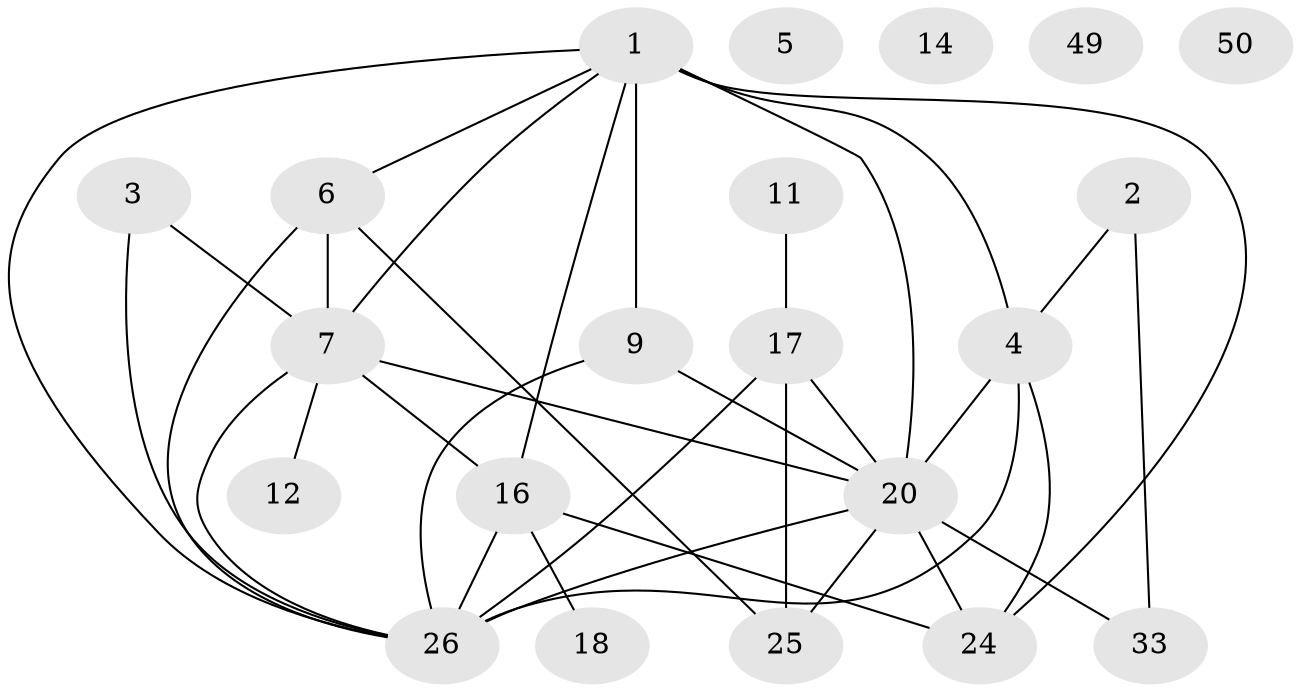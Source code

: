 // original degree distribution, {5: 0.10909090909090909, 2: 0.2545454545454545, 3: 0.18181818181818182, 4: 0.14545454545454545, 1: 0.16363636363636364, 6: 0.07272727272727272, 0: 0.05454545454545454, 7: 0.01818181818181818}
// Generated by graph-tools (version 1.1) at 2025/16/03/04/25 18:16:30]
// undirected, 21 vertices, 35 edges
graph export_dot {
graph [start="1"]
  node [color=gray90,style=filled];
  1 [super="+10+22"];
  2 [super="+13"];
  3 [super="+39+29"];
  4 [super="+8+31"];
  5 [super="+23"];
  6 [super="+37"];
  7 [super="+15+53"];
  9 [super="+21"];
  11 [super="+54"];
  12;
  14;
  16 [super="+47+52+19"];
  17 [super="+28"];
  18;
  20 [super="+38+43+32"];
  24 [super="+36+27"];
  25 [super="+41"];
  26 [super="+30+35"];
  33 [super="+40"];
  49;
  50;
  1 -- 16 [weight=2];
  1 -- 4;
  1 -- 7;
  1 -- 24;
  1 -- 26;
  1 -- 20 [weight=2];
  1 -- 6;
  1 -- 9 [weight=2];
  2 -- 4;
  2 -- 33;
  3 -- 26;
  3 -- 7;
  4 -- 24;
  4 -- 20 [weight=2];
  4 -- 26;
  6 -- 25;
  6 -- 26;
  6 -- 7;
  7 -- 12;
  7 -- 16;
  7 -- 20 [weight=2];
  7 -- 26;
  9 -- 26;
  9 -- 20 [weight=2];
  11 -- 17;
  16 -- 18;
  16 -- 26;
  16 -- 24;
  17 -- 20 [weight=2];
  17 -- 25;
  17 -- 26;
  20 -- 33;
  20 -- 24;
  20 -- 25;
  20 -- 26 [weight=3];
}
